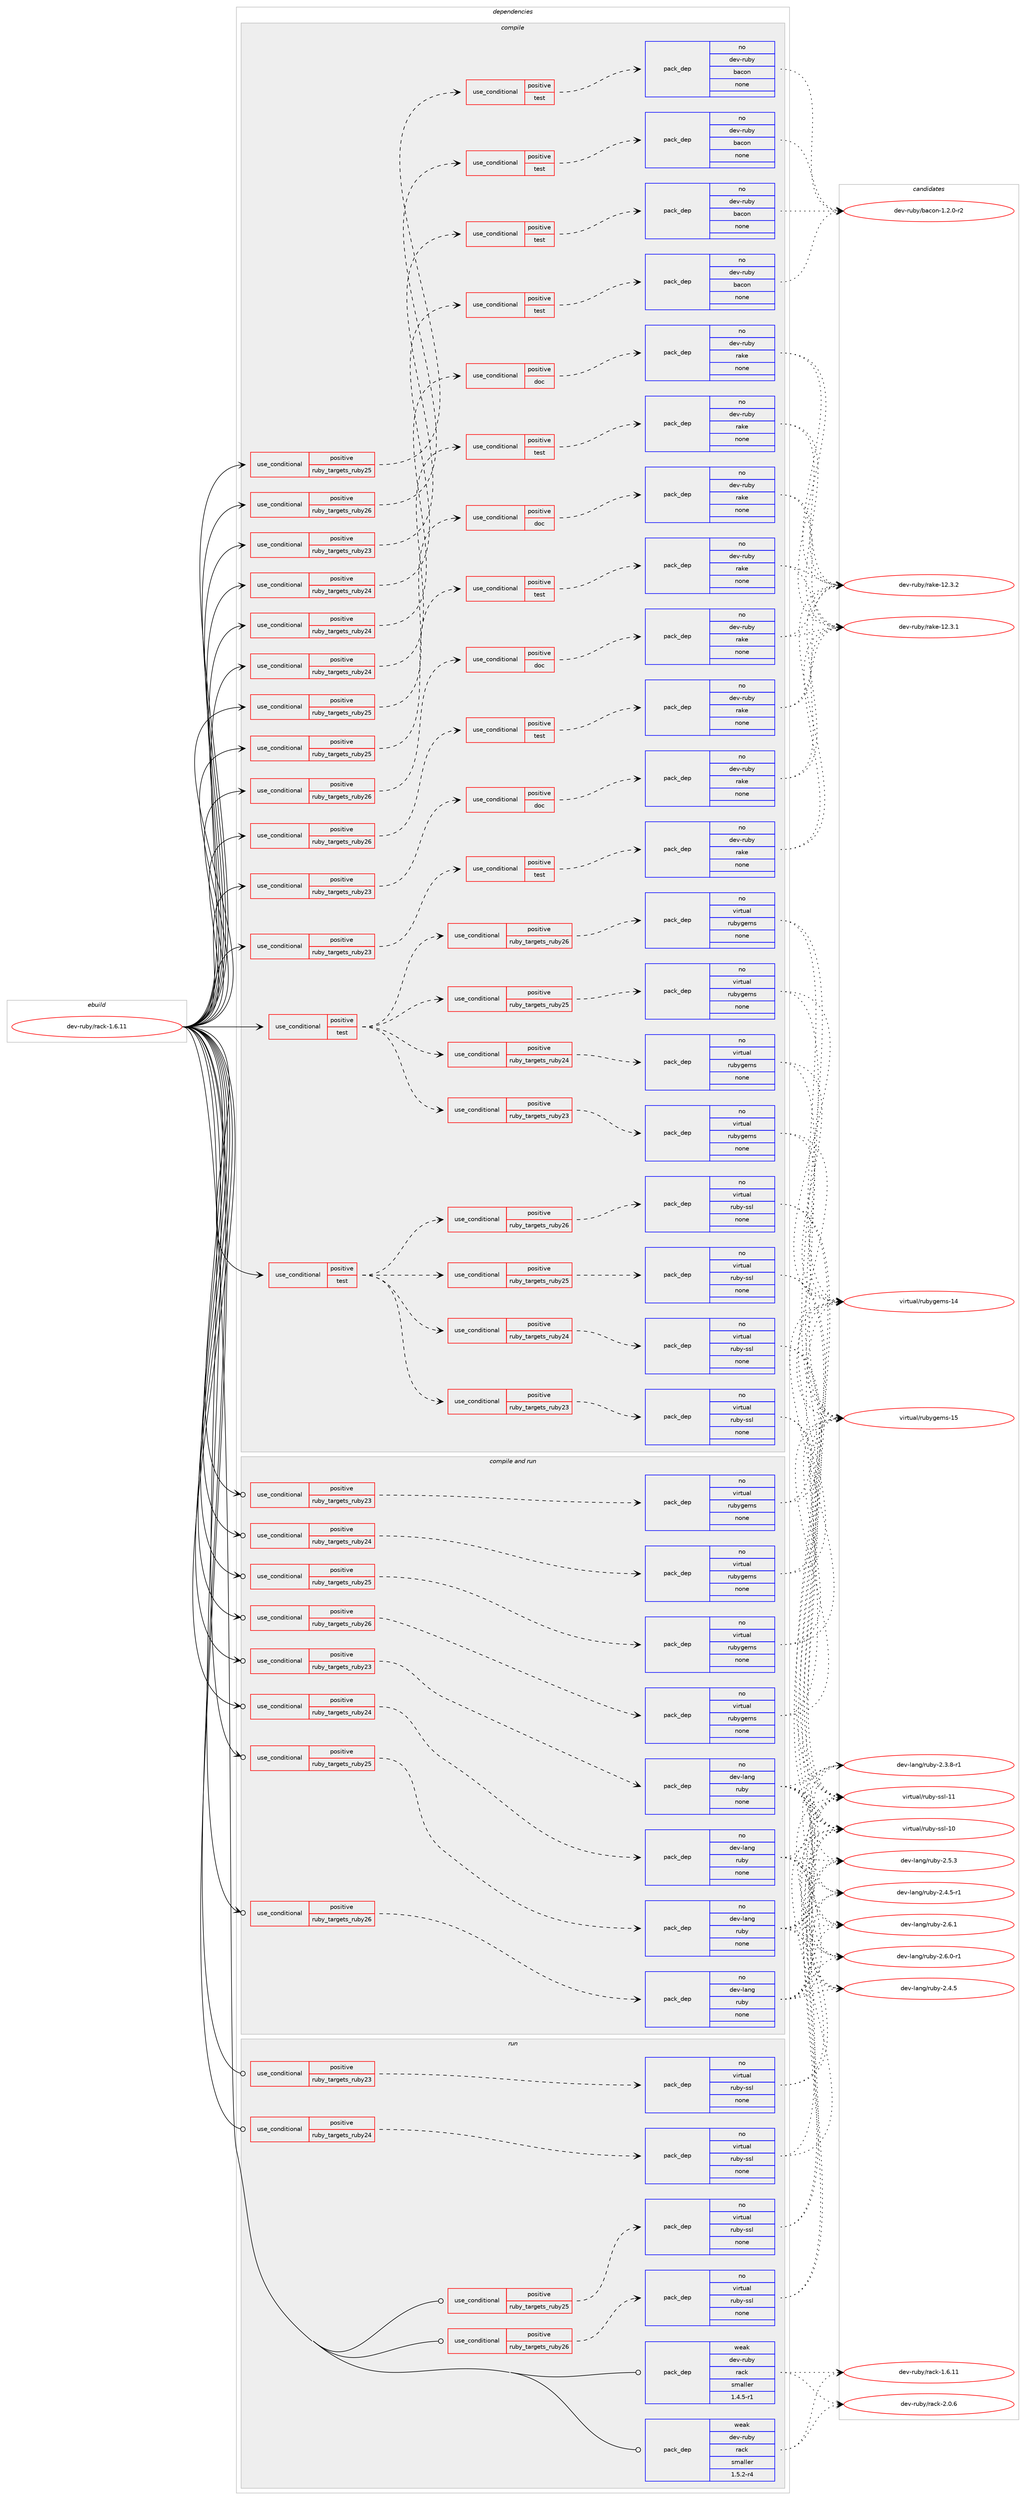 digraph prolog {

# *************
# Graph options
# *************

newrank=true;
concentrate=true;
compound=true;
graph [rankdir=LR,fontname=Helvetica,fontsize=10,ranksep=1.5];#, ranksep=2.5, nodesep=0.2];
edge  [arrowhead=vee];
node  [fontname=Helvetica,fontsize=10];

# **********
# The ebuild
# **********

subgraph cluster_leftcol {
color=gray;
rank=same;
label=<<i>ebuild</i>>;
id [label="dev-ruby/rack-1.6.11", color=red, width=4, href="../dev-ruby/rack-1.6.11.svg"];
}

# ****************
# The dependencies
# ****************

subgraph cluster_midcol {
color=gray;
label=<<i>dependencies</i>>;
subgraph cluster_compile {
fillcolor="#eeeeee";
style=filled;
label=<<i>compile</i>>;
subgraph cond410297 {
dependency1513225 [label=<<TABLE BORDER="0" CELLBORDER="1" CELLSPACING="0" CELLPADDING="4"><TR><TD ROWSPAN="3" CELLPADDING="10">use_conditional</TD></TR><TR><TD>positive</TD></TR><TR><TD>ruby_targets_ruby23</TD></TR></TABLE>>, shape=none, color=red];
subgraph cond410298 {
dependency1513226 [label=<<TABLE BORDER="0" CELLBORDER="1" CELLSPACING="0" CELLPADDING="4"><TR><TD ROWSPAN="3" CELLPADDING="10">use_conditional</TD></TR><TR><TD>positive</TD></TR><TR><TD>doc</TD></TR></TABLE>>, shape=none, color=red];
subgraph pack1079422 {
dependency1513227 [label=<<TABLE BORDER="0" CELLBORDER="1" CELLSPACING="0" CELLPADDING="4" WIDTH="220"><TR><TD ROWSPAN="6" CELLPADDING="30">pack_dep</TD></TR><TR><TD WIDTH="110">no</TD></TR><TR><TD>dev-ruby</TD></TR><TR><TD>rake</TD></TR><TR><TD>none</TD></TR><TR><TD></TD></TR></TABLE>>, shape=none, color=blue];
}
dependency1513226:e -> dependency1513227:w [weight=20,style="dashed",arrowhead="vee"];
}
dependency1513225:e -> dependency1513226:w [weight=20,style="dashed",arrowhead="vee"];
}
id:e -> dependency1513225:w [weight=20,style="solid",arrowhead="vee"];
subgraph cond410299 {
dependency1513228 [label=<<TABLE BORDER="0" CELLBORDER="1" CELLSPACING="0" CELLPADDING="4"><TR><TD ROWSPAN="3" CELLPADDING="10">use_conditional</TD></TR><TR><TD>positive</TD></TR><TR><TD>ruby_targets_ruby23</TD></TR></TABLE>>, shape=none, color=red];
subgraph cond410300 {
dependency1513229 [label=<<TABLE BORDER="0" CELLBORDER="1" CELLSPACING="0" CELLPADDING="4"><TR><TD ROWSPAN="3" CELLPADDING="10">use_conditional</TD></TR><TR><TD>positive</TD></TR><TR><TD>test</TD></TR></TABLE>>, shape=none, color=red];
subgraph pack1079423 {
dependency1513230 [label=<<TABLE BORDER="0" CELLBORDER="1" CELLSPACING="0" CELLPADDING="4" WIDTH="220"><TR><TD ROWSPAN="6" CELLPADDING="30">pack_dep</TD></TR><TR><TD WIDTH="110">no</TD></TR><TR><TD>dev-ruby</TD></TR><TR><TD>bacon</TD></TR><TR><TD>none</TD></TR><TR><TD></TD></TR></TABLE>>, shape=none, color=blue];
}
dependency1513229:e -> dependency1513230:w [weight=20,style="dashed",arrowhead="vee"];
}
dependency1513228:e -> dependency1513229:w [weight=20,style="dashed",arrowhead="vee"];
}
id:e -> dependency1513228:w [weight=20,style="solid",arrowhead="vee"];
subgraph cond410301 {
dependency1513231 [label=<<TABLE BORDER="0" CELLBORDER="1" CELLSPACING="0" CELLPADDING="4"><TR><TD ROWSPAN="3" CELLPADDING="10">use_conditional</TD></TR><TR><TD>positive</TD></TR><TR><TD>ruby_targets_ruby23</TD></TR></TABLE>>, shape=none, color=red];
subgraph cond410302 {
dependency1513232 [label=<<TABLE BORDER="0" CELLBORDER="1" CELLSPACING="0" CELLPADDING="4"><TR><TD ROWSPAN="3" CELLPADDING="10">use_conditional</TD></TR><TR><TD>positive</TD></TR><TR><TD>test</TD></TR></TABLE>>, shape=none, color=red];
subgraph pack1079424 {
dependency1513233 [label=<<TABLE BORDER="0" CELLBORDER="1" CELLSPACING="0" CELLPADDING="4" WIDTH="220"><TR><TD ROWSPAN="6" CELLPADDING="30">pack_dep</TD></TR><TR><TD WIDTH="110">no</TD></TR><TR><TD>dev-ruby</TD></TR><TR><TD>rake</TD></TR><TR><TD>none</TD></TR><TR><TD></TD></TR></TABLE>>, shape=none, color=blue];
}
dependency1513232:e -> dependency1513233:w [weight=20,style="dashed",arrowhead="vee"];
}
dependency1513231:e -> dependency1513232:w [weight=20,style="dashed",arrowhead="vee"];
}
id:e -> dependency1513231:w [weight=20,style="solid",arrowhead="vee"];
subgraph cond410303 {
dependency1513234 [label=<<TABLE BORDER="0" CELLBORDER="1" CELLSPACING="0" CELLPADDING="4"><TR><TD ROWSPAN="3" CELLPADDING="10">use_conditional</TD></TR><TR><TD>positive</TD></TR><TR><TD>ruby_targets_ruby24</TD></TR></TABLE>>, shape=none, color=red];
subgraph cond410304 {
dependency1513235 [label=<<TABLE BORDER="0" CELLBORDER="1" CELLSPACING="0" CELLPADDING="4"><TR><TD ROWSPAN="3" CELLPADDING="10">use_conditional</TD></TR><TR><TD>positive</TD></TR><TR><TD>doc</TD></TR></TABLE>>, shape=none, color=red];
subgraph pack1079425 {
dependency1513236 [label=<<TABLE BORDER="0" CELLBORDER="1" CELLSPACING="0" CELLPADDING="4" WIDTH="220"><TR><TD ROWSPAN="6" CELLPADDING="30">pack_dep</TD></TR><TR><TD WIDTH="110">no</TD></TR><TR><TD>dev-ruby</TD></TR><TR><TD>rake</TD></TR><TR><TD>none</TD></TR><TR><TD></TD></TR></TABLE>>, shape=none, color=blue];
}
dependency1513235:e -> dependency1513236:w [weight=20,style="dashed",arrowhead="vee"];
}
dependency1513234:e -> dependency1513235:w [weight=20,style="dashed",arrowhead="vee"];
}
id:e -> dependency1513234:w [weight=20,style="solid",arrowhead="vee"];
subgraph cond410305 {
dependency1513237 [label=<<TABLE BORDER="0" CELLBORDER="1" CELLSPACING="0" CELLPADDING="4"><TR><TD ROWSPAN="3" CELLPADDING="10">use_conditional</TD></TR><TR><TD>positive</TD></TR><TR><TD>ruby_targets_ruby24</TD></TR></TABLE>>, shape=none, color=red];
subgraph cond410306 {
dependency1513238 [label=<<TABLE BORDER="0" CELLBORDER="1" CELLSPACING="0" CELLPADDING="4"><TR><TD ROWSPAN="3" CELLPADDING="10">use_conditional</TD></TR><TR><TD>positive</TD></TR><TR><TD>test</TD></TR></TABLE>>, shape=none, color=red];
subgraph pack1079426 {
dependency1513239 [label=<<TABLE BORDER="0" CELLBORDER="1" CELLSPACING="0" CELLPADDING="4" WIDTH="220"><TR><TD ROWSPAN="6" CELLPADDING="30">pack_dep</TD></TR><TR><TD WIDTH="110">no</TD></TR><TR><TD>dev-ruby</TD></TR><TR><TD>bacon</TD></TR><TR><TD>none</TD></TR><TR><TD></TD></TR></TABLE>>, shape=none, color=blue];
}
dependency1513238:e -> dependency1513239:w [weight=20,style="dashed",arrowhead="vee"];
}
dependency1513237:e -> dependency1513238:w [weight=20,style="dashed",arrowhead="vee"];
}
id:e -> dependency1513237:w [weight=20,style="solid",arrowhead="vee"];
subgraph cond410307 {
dependency1513240 [label=<<TABLE BORDER="0" CELLBORDER="1" CELLSPACING="0" CELLPADDING="4"><TR><TD ROWSPAN="3" CELLPADDING="10">use_conditional</TD></TR><TR><TD>positive</TD></TR><TR><TD>ruby_targets_ruby24</TD></TR></TABLE>>, shape=none, color=red];
subgraph cond410308 {
dependency1513241 [label=<<TABLE BORDER="0" CELLBORDER="1" CELLSPACING="0" CELLPADDING="4"><TR><TD ROWSPAN="3" CELLPADDING="10">use_conditional</TD></TR><TR><TD>positive</TD></TR><TR><TD>test</TD></TR></TABLE>>, shape=none, color=red];
subgraph pack1079427 {
dependency1513242 [label=<<TABLE BORDER="0" CELLBORDER="1" CELLSPACING="0" CELLPADDING="4" WIDTH="220"><TR><TD ROWSPAN="6" CELLPADDING="30">pack_dep</TD></TR><TR><TD WIDTH="110">no</TD></TR><TR><TD>dev-ruby</TD></TR><TR><TD>rake</TD></TR><TR><TD>none</TD></TR><TR><TD></TD></TR></TABLE>>, shape=none, color=blue];
}
dependency1513241:e -> dependency1513242:w [weight=20,style="dashed",arrowhead="vee"];
}
dependency1513240:e -> dependency1513241:w [weight=20,style="dashed",arrowhead="vee"];
}
id:e -> dependency1513240:w [weight=20,style="solid",arrowhead="vee"];
subgraph cond410309 {
dependency1513243 [label=<<TABLE BORDER="0" CELLBORDER="1" CELLSPACING="0" CELLPADDING="4"><TR><TD ROWSPAN="3" CELLPADDING="10">use_conditional</TD></TR><TR><TD>positive</TD></TR><TR><TD>ruby_targets_ruby25</TD></TR></TABLE>>, shape=none, color=red];
subgraph cond410310 {
dependency1513244 [label=<<TABLE BORDER="0" CELLBORDER="1" CELLSPACING="0" CELLPADDING="4"><TR><TD ROWSPAN="3" CELLPADDING="10">use_conditional</TD></TR><TR><TD>positive</TD></TR><TR><TD>doc</TD></TR></TABLE>>, shape=none, color=red];
subgraph pack1079428 {
dependency1513245 [label=<<TABLE BORDER="0" CELLBORDER="1" CELLSPACING="0" CELLPADDING="4" WIDTH="220"><TR><TD ROWSPAN="6" CELLPADDING="30">pack_dep</TD></TR><TR><TD WIDTH="110">no</TD></TR><TR><TD>dev-ruby</TD></TR><TR><TD>rake</TD></TR><TR><TD>none</TD></TR><TR><TD></TD></TR></TABLE>>, shape=none, color=blue];
}
dependency1513244:e -> dependency1513245:w [weight=20,style="dashed",arrowhead="vee"];
}
dependency1513243:e -> dependency1513244:w [weight=20,style="dashed",arrowhead="vee"];
}
id:e -> dependency1513243:w [weight=20,style="solid",arrowhead="vee"];
subgraph cond410311 {
dependency1513246 [label=<<TABLE BORDER="0" CELLBORDER="1" CELLSPACING="0" CELLPADDING="4"><TR><TD ROWSPAN="3" CELLPADDING="10">use_conditional</TD></TR><TR><TD>positive</TD></TR><TR><TD>ruby_targets_ruby25</TD></TR></TABLE>>, shape=none, color=red];
subgraph cond410312 {
dependency1513247 [label=<<TABLE BORDER="0" CELLBORDER="1" CELLSPACING="0" CELLPADDING="4"><TR><TD ROWSPAN="3" CELLPADDING="10">use_conditional</TD></TR><TR><TD>positive</TD></TR><TR><TD>test</TD></TR></TABLE>>, shape=none, color=red];
subgraph pack1079429 {
dependency1513248 [label=<<TABLE BORDER="0" CELLBORDER="1" CELLSPACING="0" CELLPADDING="4" WIDTH="220"><TR><TD ROWSPAN="6" CELLPADDING="30">pack_dep</TD></TR><TR><TD WIDTH="110">no</TD></TR><TR><TD>dev-ruby</TD></TR><TR><TD>bacon</TD></TR><TR><TD>none</TD></TR><TR><TD></TD></TR></TABLE>>, shape=none, color=blue];
}
dependency1513247:e -> dependency1513248:w [weight=20,style="dashed",arrowhead="vee"];
}
dependency1513246:e -> dependency1513247:w [weight=20,style="dashed",arrowhead="vee"];
}
id:e -> dependency1513246:w [weight=20,style="solid",arrowhead="vee"];
subgraph cond410313 {
dependency1513249 [label=<<TABLE BORDER="0" CELLBORDER="1" CELLSPACING="0" CELLPADDING="4"><TR><TD ROWSPAN="3" CELLPADDING="10">use_conditional</TD></TR><TR><TD>positive</TD></TR><TR><TD>ruby_targets_ruby25</TD></TR></TABLE>>, shape=none, color=red];
subgraph cond410314 {
dependency1513250 [label=<<TABLE BORDER="0" CELLBORDER="1" CELLSPACING="0" CELLPADDING="4"><TR><TD ROWSPAN="3" CELLPADDING="10">use_conditional</TD></TR><TR><TD>positive</TD></TR><TR><TD>test</TD></TR></TABLE>>, shape=none, color=red];
subgraph pack1079430 {
dependency1513251 [label=<<TABLE BORDER="0" CELLBORDER="1" CELLSPACING="0" CELLPADDING="4" WIDTH="220"><TR><TD ROWSPAN="6" CELLPADDING="30">pack_dep</TD></TR><TR><TD WIDTH="110">no</TD></TR><TR><TD>dev-ruby</TD></TR><TR><TD>rake</TD></TR><TR><TD>none</TD></TR><TR><TD></TD></TR></TABLE>>, shape=none, color=blue];
}
dependency1513250:e -> dependency1513251:w [weight=20,style="dashed",arrowhead="vee"];
}
dependency1513249:e -> dependency1513250:w [weight=20,style="dashed",arrowhead="vee"];
}
id:e -> dependency1513249:w [weight=20,style="solid",arrowhead="vee"];
subgraph cond410315 {
dependency1513252 [label=<<TABLE BORDER="0" CELLBORDER="1" CELLSPACING="0" CELLPADDING="4"><TR><TD ROWSPAN="3" CELLPADDING="10">use_conditional</TD></TR><TR><TD>positive</TD></TR><TR><TD>ruby_targets_ruby26</TD></TR></TABLE>>, shape=none, color=red];
subgraph cond410316 {
dependency1513253 [label=<<TABLE BORDER="0" CELLBORDER="1" CELLSPACING="0" CELLPADDING="4"><TR><TD ROWSPAN="3" CELLPADDING="10">use_conditional</TD></TR><TR><TD>positive</TD></TR><TR><TD>doc</TD></TR></TABLE>>, shape=none, color=red];
subgraph pack1079431 {
dependency1513254 [label=<<TABLE BORDER="0" CELLBORDER="1" CELLSPACING="0" CELLPADDING="4" WIDTH="220"><TR><TD ROWSPAN="6" CELLPADDING="30">pack_dep</TD></TR><TR><TD WIDTH="110">no</TD></TR><TR><TD>dev-ruby</TD></TR><TR><TD>rake</TD></TR><TR><TD>none</TD></TR><TR><TD></TD></TR></TABLE>>, shape=none, color=blue];
}
dependency1513253:e -> dependency1513254:w [weight=20,style="dashed",arrowhead="vee"];
}
dependency1513252:e -> dependency1513253:w [weight=20,style="dashed",arrowhead="vee"];
}
id:e -> dependency1513252:w [weight=20,style="solid",arrowhead="vee"];
subgraph cond410317 {
dependency1513255 [label=<<TABLE BORDER="0" CELLBORDER="1" CELLSPACING="0" CELLPADDING="4"><TR><TD ROWSPAN="3" CELLPADDING="10">use_conditional</TD></TR><TR><TD>positive</TD></TR><TR><TD>ruby_targets_ruby26</TD></TR></TABLE>>, shape=none, color=red];
subgraph cond410318 {
dependency1513256 [label=<<TABLE BORDER="0" CELLBORDER="1" CELLSPACING="0" CELLPADDING="4"><TR><TD ROWSPAN="3" CELLPADDING="10">use_conditional</TD></TR><TR><TD>positive</TD></TR><TR><TD>test</TD></TR></TABLE>>, shape=none, color=red];
subgraph pack1079432 {
dependency1513257 [label=<<TABLE BORDER="0" CELLBORDER="1" CELLSPACING="0" CELLPADDING="4" WIDTH="220"><TR><TD ROWSPAN="6" CELLPADDING="30">pack_dep</TD></TR><TR><TD WIDTH="110">no</TD></TR><TR><TD>dev-ruby</TD></TR><TR><TD>bacon</TD></TR><TR><TD>none</TD></TR><TR><TD></TD></TR></TABLE>>, shape=none, color=blue];
}
dependency1513256:e -> dependency1513257:w [weight=20,style="dashed",arrowhead="vee"];
}
dependency1513255:e -> dependency1513256:w [weight=20,style="dashed",arrowhead="vee"];
}
id:e -> dependency1513255:w [weight=20,style="solid",arrowhead="vee"];
subgraph cond410319 {
dependency1513258 [label=<<TABLE BORDER="0" CELLBORDER="1" CELLSPACING="0" CELLPADDING="4"><TR><TD ROWSPAN="3" CELLPADDING="10">use_conditional</TD></TR><TR><TD>positive</TD></TR><TR><TD>ruby_targets_ruby26</TD></TR></TABLE>>, shape=none, color=red];
subgraph cond410320 {
dependency1513259 [label=<<TABLE BORDER="0" CELLBORDER="1" CELLSPACING="0" CELLPADDING="4"><TR><TD ROWSPAN="3" CELLPADDING="10">use_conditional</TD></TR><TR><TD>positive</TD></TR><TR><TD>test</TD></TR></TABLE>>, shape=none, color=red];
subgraph pack1079433 {
dependency1513260 [label=<<TABLE BORDER="0" CELLBORDER="1" CELLSPACING="0" CELLPADDING="4" WIDTH="220"><TR><TD ROWSPAN="6" CELLPADDING="30">pack_dep</TD></TR><TR><TD WIDTH="110">no</TD></TR><TR><TD>dev-ruby</TD></TR><TR><TD>rake</TD></TR><TR><TD>none</TD></TR><TR><TD></TD></TR></TABLE>>, shape=none, color=blue];
}
dependency1513259:e -> dependency1513260:w [weight=20,style="dashed",arrowhead="vee"];
}
dependency1513258:e -> dependency1513259:w [weight=20,style="dashed",arrowhead="vee"];
}
id:e -> dependency1513258:w [weight=20,style="solid",arrowhead="vee"];
subgraph cond410321 {
dependency1513261 [label=<<TABLE BORDER="0" CELLBORDER="1" CELLSPACING="0" CELLPADDING="4"><TR><TD ROWSPAN="3" CELLPADDING="10">use_conditional</TD></TR><TR><TD>positive</TD></TR><TR><TD>test</TD></TR></TABLE>>, shape=none, color=red];
subgraph cond410322 {
dependency1513262 [label=<<TABLE BORDER="0" CELLBORDER="1" CELLSPACING="0" CELLPADDING="4"><TR><TD ROWSPAN="3" CELLPADDING="10">use_conditional</TD></TR><TR><TD>positive</TD></TR><TR><TD>ruby_targets_ruby23</TD></TR></TABLE>>, shape=none, color=red];
subgraph pack1079434 {
dependency1513263 [label=<<TABLE BORDER="0" CELLBORDER="1" CELLSPACING="0" CELLPADDING="4" WIDTH="220"><TR><TD ROWSPAN="6" CELLPADDING="30">pack_dep</TD></TR><TR><TD WIDTH="110">no</TD></TR><TR><TD>virtual</TD></TR><TR><TD>ruby-ssl</TD></TR><TR><TD>none</TD></TR><TR><TD></TD></TR></TABLE>>, shape=none, color=blue];
}
dependency1513262:e -> dependency1513263:w [weight=20,style="dashed",arrowhead="vee"];
}
dependency1513261:e -> dependency1513262:w [weight=20,style="dashed",arrowhead="vee"];
subgraph cond410323 {
dependency1513264 [label=<<TABLE BORDER="0" CELLBORDER="1" CELLSPACING="0" CELLPADDING="4"><TR><TD ROWSPAN="3" CELLPADDING="10">use_conditional</TD></TR><TR><TD>positive</TD></TR><TR><TD>ruby_targets_ruby24</TD></TR></TABLE>>, shape=none, color=red];
subgraph pack1079435 {
dependency1513265 [label=<<TABLE BORDER="0" CELLBORDER="1" CELLSPACING="0" CELLPADDING="4" WIDTH="220"><TR><TD ROWSPAN="6" CELLPADDING="30">pack_dep</TD></TR><TR><TD WIDTH="110">no</TD></TR><TR><TD>virtual</TD></TR><TR><TD>ruby-ssl</TD></TR><TR><TD>none</TD></TR><TR><TD></TD></TR></TABLE>>, shape=none, color=blue];
}
dependency1513264:e -> dependency1513265:w [weight=20,style="dashed",arrowhead="vee"];
}
dependency1513261:e -> dependency1513264:w [weight=20,style="dashed",arrowhead="vee"];
subgraph cond410324 {
dependency1513266 [label=<<TABLE BORDER="0" CELLBORDER="1" CELLSPACING="0" CELLPADDING="4"><TR><TD ROWSPAN="3" CELLPADDING="10">use_conditional</TD></TR><TR><TD>positive</TD></TR><TR><TD>ruby_targets_ruby25</TD></TR></TABLE>>, shape=none, color=red];
subgraph pack1079436 {
dependency1513267 [label=<<TABLE BORDER="0" CELLBORDER="1" CELLSPACING="0" CELLPADDING="4" WIDTH="220"><TR><TD ROWSPAN="6" CELLPADDING="30">pack_dep</TD></TR><TR><TD WIDTH="110">no</TD></TR><TR><TD>virtual</TD></TR><TR><TD>ruby-ssl</TD></TR><TR><TD>none</TD></TR><TR><TD></TD></TR></TABLE>>, shape=none, color=blue];
}
dependency1513266:e -> dependency1513267:w [weight=20,style="dashed",arrowhead="vee"];
}
dependency1513261:e -> dependency1513266:w [weight=20,style="dashed",arrowhead="vee"];
subgraph cond410325 {
dependency1513268 [label=<<TABLE BORDER="0" CELLBORDER="1" CELLSPACING="0" CELLPADDING="4"><TR><TD ROWSPAN="3" CELLPADDING="10">use_conditional</TD></TR><TR><TD>positive</TD></TR><TR><TD>ruby_targets_ruby26</TD></TR></TABLE>>, shape=none, color=red];
subgraph pack1079437 {
dependency1513269 [label=<<TABLE BORDER="0" CELLBORDER="1" CELLSPACING="0" CELLPADDING="4" WIDTH="220"><TR><TD ROWSPAN="6" CELLPADDING="30">pack_dep</TD></TR><TR><TD WIDTH="110">no</TD></TR><TR><TD>virtual</TD></TR><TR><TD>ruby-ssl</TD></TR><TR><TD>none</TD></TR><TR><TD></TD></TR></TABLE>>, shape=none, color=blue];
}
dependency1513268:e -> dependency1513269:w [weight=20,style="dashed",arrowhead="vee"];
}
dependency1513261:e -> dependency1513268:w [weight=20,style="dashed",arrowhead="vee"];
}
id:e -> dependency1513261:w [weight=20,style="solid",arrowhead="vee"];
subgraph cond410326 {
dependency1513270 [label=<<TABLE BORDER="0" CELLBORDER="1" CELLSPACING="0" CELLPADDING="4"><TR><TD ROWSPAN="3" CELLPADDING="10">use_conditional</TD></TR><TR><TD>positive</TD></TR><TR><TD>test</TD></TR></TABLE>>, shape=none, color=red];
subgraph cond410327 {
dependency1513271 [label=<<TABLE BORDER="0" CELLBORDER="1" CELLSPACING="0" CELLPADDING="4"><TR><TD ROWSPAN="3" CELLPADDING="10">use_conditional</TD></TR><TR><TD>positive</TD></TR><TR><TD>ruby_targets_ruby23</TD></TR></TABLE>>, shape=none, color=red];
subgraph pack1079438 {
dependency1513272 [label=<<TABLE BORDER="0" CELLBORDER="1" CELLSPACING="0" CELLPADDING="4" WIDTH="220"><TR><TD ROWSPAN="6" CELLPADDING="30">pack_dep</TD></TR><TR><TD WIDTH="110">no</TD></TR><TR><TD>virtual</TD></TR><TR><TD>rubygems</TD></TR><TR><TD>none</TD></TR><TR><TD></TD></TR></TABLE>>, shape=none, color=blue];
}
dependency1513271:e -> dependency1513272:w [weight=20,style="dashed",arrowhead="vee"];
}
dependency1513270:e -> dependency1513271:w [weight=20,style="dashed",arrowhead="vee"];
subgraph cond410328 {
dependency1513273 [label=<<TABLE BORDER="0" CELLBORDER="1" CELLSPACING="0" CELLPADDING="4"><TR><TD ROWSPAN="3" CELLPADDING="10">use_conditional</TD></TR><TR><TD>positive</TD></TR><TR><TD>ruby_targets_ruby24</TD></TR></TABLE>>, shape=none, color=red];
subgraph pack1079439 {
dependency1513274 [label=<<TABLE BORDER="0" CELLBORDER="1" CELLSPACING="0" CELLPADDING="4" WIDTH="220"><TR><TD ROWSPAN="6" CELLPADDING="30">pack_dep</TD></TR><TR><TD WIDTH="110">no</TD></TR><TR><TD>virtual</TD></TR><TR><TD>rubygems</TD></TR><TR><TD>none</TD></TR><TR><TD></TD></TR></TABLE>>, shape=none, color=blue];
}
dependency1513273:e -> dependency1513274:w [weight=20,style="dashed",arrowhead="vee"];
}
dependency1513270:e -> dependency1513273:w [weight=20,style="dashed",arrowhead="vee"];
subgraph cond410329 {
dependency1513275 [label=<<TABLE BORDER="0" CELLBORDER="1" CELLSPACING="0" CELLPADDING="4"><TR><TD ROWSPAN="3" CELLPADDING="10">use_conditional</TD></TR><TR><TD>positive</TD></TR><TR><TD>ruby_targets_ruby25</TD></TR></TABLE>>, shape=none, color=red];
subgraph pack1079440 {
dependency1513276 [label=<<TABLE BORDER="0" CELLBORDER="1" CELLSPACING="0" CELLPADDING="4" WIDTH="220"><TR><TD ROWSPAN="6" CELLPADDING="30">pack_dep</TD></TR><TR><TD WIDTH="110">no</TD></TR><TR><TD>virtual</TD></TR><TR><TD>rubygems</TD></TR><TR><TD>none</TD></TR><TR><TD></TD></TR></TABLE>>, shape=none, color=blue];
}
dependency1513275:e -> dependency1513276:w [weight=20,style="dashed",arrowhead="vee"];
}
dependency1513270:e -> dependency1513275:w [weight=20,style="dashed",arrowhead="vee"];
subgraph cond410330 {
dependency1513277 [label=<<TABLE BORDER="0" CELLBORDER="1" CELLSPACING="0" CELLPADDING="4"><TR><TD ROWSPAN="3" CELLPADDING="10">use_conditional</TD></TR><TR><TD>positive</TD></TR><TR><TD>ruby_targets_ruby26</TD></TR></TABLE>>, shape=none, color=red];
subgraph pack1079441 {
dependency1513278 [label=<<TABLE BORDER="0" CELLBORDER="1" CELLSPACING="0" CELLPADDING="4" WIDTH="220"><TR><TD ROWSPAN="6" CELLPADDING="30">pack_dep</TD></TR><TR><TD WIDTH="110">no</TD></TR><TR><TD>virtual</TD></TR><TR><TD>rubygems</TD></TR><TR><TD>none</TD></TR><TR><TD></TD></TR></TABLE>>, shape=none, color=blue];
}
dependency1513277:e -> dependency1513278:w [weight=20,style="dashed",arrowhead="vee"];
}
dependency1513270:e -> dependency1513277:w [weight=20,style="dashed",arrowhead="vee"];
}
id:e -> dependency1513270:w [weight=20,style="solid",arrowhead="vee"];
}
subgraph cluster_compileandrun {
fillcolor="#eeeeee";
style=filled;
label=<<i>compile and run</i>>;
subgraph cond410331 {
dependency1513279 [label=<<TABLE BORDER="0" CELLBORDER="1" CELLSPACING="0" CELLPADDING="4"><TR><TD ROWSPAN="3" CELLPADDING="10">use_conditional</TD></TR><TR><TD>positive</TD></TR><TR><TD>ruby_targets_ruby23</TD></TR></TABLE>>, shape=none, color=red];
subgraph pack1079442 {
dependency1513280 [label=<<TABLE BORDER="0" CELLBORDER="1" CELLSPACING="0" CELLPADDING="4" WIDTH="220"><TR><TD ROWSPAN="6" CELLPADDING="30">pack_dep</TD></TR><TR><TD WIDTH="110">no</TD></TR><TR><TD>dev-lang</TD></TR><TR><TD>ruby</TD></TR><TR><TD>none</TD></TR><TR><TD></TD></TR></TABLE>>, shape=none, color=blue];
}
dependency1513279:e -> dependency1513280:w [weight=20,style="dashed",arrowhead="vee"];
}
id:e -> dependency1513279:w [weight=20,style="solid",arrowhead="odotvee"];
subgraph cond410332 {
dependency1513281 [label=<<TABLE BORDER="0" CELLBORDER="1" CELLSPACING="0" CELLPADDING="4"><TR><TD ROWSPAN="3" CELLPADDING="10">use_conditional</TD></TR><TR><TD>positive</TD></TR><TR><TD>ruby_targets_ruby23</TD></TR></TABLE>>, shape=none, color=red];
subgraph pack1079443 {
dependency1513282 [label=<<TABLE BORDER="0" CELLBORDER="1" CELLSPACING="0" CELLPADDING="4" WIDTH="220"><TR><TD ROWSPAN="6" CELLPADDING="30">pack_dep</TD></TR><TR><TD WIDTH="110">no</TD></TR><TR><TD>virtual</TD></TR><TR><TD>rubygems</TD></TR><TR><TD>none</TD></TR><TR><TD></TD></TR></TABLE>>, shape=none, color=blue];
}
dependency1513281:e -> dependency1513282:w [weight=20,style="dashed",arrowhead="vee"];
}
id:e -> dependency1513281:w [weight=20,style="solid",arrowhead="odotvee"];
subgraph cond410333 {
dependency1513283 [label=<<TABLE BORDER="0" CELLBORDER="1" CELLSPACING="0" CELLPADDING="4"><TR><TD ROWSPAN="3" CELLPADDING="10">use_conditional</TD></TR><TR><TD>positive</TD></TR><TR><TD>ruby_targets_ruby24</TD></TR></TABLE>>, shape=none, color=red];
subgraph pack1079444 {
dependency1513284 [label=<<TABLE BORDER="0" CELLBORDER="1" CELLSPACING="0" CELLPADDING="4" WIDTH="220"><TR><TD ROWSPAN="6" CELLPADDING="30">pack_dep</TD></TR><TR><TD WIDTH="110">no</TD></TR><TR><TD>dev-lang</TD></TR><TR><TD>ruby</TD></TR><TR><TD>none</TD></TR><TR><TD></TD></TR></TABLE>>, shape=none, color=blue];
}
dependency1513283:e -> dependency1513284:w [weight=20,style="dashed",arrowhead="vee"];
}
id:e -> dependency1513283:w [weight=20,style="solid",arrowhead="odotvee"];
subgraph cond410334 {
dependency1513285 [label=<<TABLE BORDER="0" CELLBORDER="1" CELLSPACING="0" CELLPADDING="4"><TR><TD ROWSPAN="3" CELLPADDING="10">use_conditional</TD></TR><TR><TD>positive</TD></TR><TR><TD>ruby_targets_ruby24</TD></TR></TABLE>>, shape=none, color=red];
subgraph pack1079445 {
dependency1513286 [label=<<TABLE BORDER="0" CELLBORDER="1" CELLSPACING="0" CELLPADDING="4" WIDTH="220"><TR><TD ROWSPAN="6" CELLPADDING="30">pack_dep</TD></TR><TR><TD WIDTH="110">no</TD></TR><TR><TD>virtual</TD></TR><TR><TD>rubygems</TD></TR><TR><TD>none</TD></TR><TR><TD></TD></TR></TABLE>>, shape=none, color=blue];
}
dependency1513285:e -> dependency1513286:w [weight=20,style="dashed",arrowhead="vee"];
}
id:e -> dependency1513285:w [weight=20,style="solid",arrowhead="odotvee"];
subgraph cond410335 {
dependency1513287 [label=<<TABLE BORDER="0" CELLBORDER="1" CELLSPACING="0" CELLPADDING="4"><TR><TD ROWSPAN="3" CELLPADDING="10">use_conditional</TD></TR><TR><TD>positive</TD></TR><TR><TD>ruby_targets_ruby25</TD></TR></TABLE>>, shape=none, color=red];
subgraph pack1079446 {
dependency1513288 [label=<<TABLE BORDER="0" CELLBORDER="1" CELLSPACING="0" CELLPADDING="4" WIDTH="220"><TR><TD ROWSPAN="6" CELLPADDING="30">pack_dep</TD></TR><TR><TD WIDTH="110">no</TD></TR><TR><TD>dev-lang</TD></TR><TR><TD>ruby</TD></TR><TR><TD>none</TD></TR><TR><TD></TD></TR></TABLE>>, shape=none, color=blue];
}
dependency1513287:e -> dependency1513288:w [weight=20,style="dashed",arrowhead="vee"];
}
id:e -> dependency1513287:w [weight=20,style="solid",arrowhead="odotvee"];
subgraph cond410336 {
dependency1513289 [label=<<TABLE BORDER="0" CELLBORDER="1" CELLSPACING="0" CELLPADDING="4"><TR><TD ROWSPAN="3" CELLPADDING="10">use_conditional</TD></TR><TR><TD>positive</TD></TR><TR><TD>ruby_targets_ruby25</TD></TR></TABLE>>, shape=none, color=red];
subgraph pack1079447 {
dependency1513290 [label=<<TABLE BORDER="0" CELLBORDER="1" CELLSPACING="0" CELLPADDING="4" WIDTH="220"><TR><TD ROWSPAN="6" CELLPADDING="30">pack_dep</TD></TR><TR><TD WIDTH="110">no</TD></TR><TR><TD>virtual</TD></TR><TR><TD>rubygems</TD></TR><TR><TD>none</TD></TR><TR><TD></TD></TR></TABLE>>, shape=none, color=blue];
}
dependency1513289:e -> dependency1513290:w [weight=20,style="dashed",arrowhead="vee"];
}
id:e -> dependency1513289:w [weight=20,style="solid",arrowhead="odotvee"];
subgraph cond410337 {
dependency1513291 [label=<<TABLE BORDER="0" CELLBORDER="1" CELLSPACING="0" CELLPADDING="4"><TR><TD ROWSPAN="3" CELLPADDING="10">use_conditional</TD></TR><TR><TD>positive</TD></TR><TR><TD>ruby_targets_ruby26</TD></TR></TABLE>>, shape=none, color=red];
subgraph pack1079448 {
dependency1513292 [label=<<TABLE BORDER="0" CELLBORDER="1" CELLSPACING="0" CELLPADDING="4" WIDTH="220"><TR><TD ROWSPAN="6" CELLPADDING="30">pack_dep</TD></TR><TR><TD WIDTH="110">no</TD></TR><TR><TD>dev-lang</TD></TR><TR><TD>ruby</TD></TR><TR><TD>none</TD></TR><TR><TD></TD></TR></TABLE>>, shape=none, color=blue];
}
dependency1513291:e -> dependency1513292:w [weight=20,style="dashed",arrowhead="vee"];
}
id:e -> dependency1513291:w [weight=20,style="solid",arrowhead="odotvee"];
subgraph cond410338 {
dependency1513293 [label=<<TABLE BORDER="0" CELLBORDER="1" CELLSPACING="0" CELLPADDING="4"><TR><TD ROWSPAN="3" CELLPADDING="10">use_conditional</TD></TR><TR><TD>positive</TD></TR><TR><TD>ruby_targets_ruby26</TD></TR></TABLE>>, shape=none, color=red];
subgraph pack1079449 {
dependency1513294 [label=<<TABLE BORDER="0" CELLBORDER="1" CELLSPACING="0" CELLPADDING="4" WIDTH="220"><TR><TD ROWSPAN="6" CELLPADDING="30">pack_dep</TD></TR><TR><TD WIDTH="110">no</TD></TR><TR><TD>virtual</TD></TR><TR><TD>rubygems</TD></TR><TR><TD>none</TD></TR><TR><TD></TD></TR></TABLE>>, shape=none, color=blue];
}
dependency1513293:e -> dependency1513294:w [weight=20,style="dashed",arrowhead="vee"];
}
id:e -> dependency1513293:w [weight=20,style="solid",arrowhead="odotvee"];
}
subgraph cluster_run {
fillcolor="#eeeeee";
style=filled;
label=<<i>run</i>>;
subgraph cond410339 {
dependency1513295 [label=<<TABLE BORDER="0" CELLBORDER="1" CELLSPACING="0" CELLPADDING="4"><TR><TD ROWSPAN="3" CELLPADDING="10">use_conditional</TD></TR><TR><TD>positive</TD></TR><TR><TD>ruby_targets_ruby23</TD></TR></TABLE>>, shape=none, color=red];
subgraph pack1079450 {
dependency1513296 [label=<<TABLE BORDER="0" CELLBORDER="1" CELLSPACING="0" CELLPADDING="4" WIDTH="220"><TR><TD ROWSPAN="6" CELLPADDING="30">pack_dep</TD></TR><TR><TD WIDTH="110">no</TD></TR><TR><TD>virtual</TD></TR><TR><TD>ruby-ssl</TD></TR><TR><TD>none</TD></TR><TR><TD></TD></TR></TABLE>>, shape=none, color=blue];
}
dependency1513295:e -> dependency1513296:w [weight=20,style="dashed",arrowhead="vee"];
}
id:e -> dependency1513295:w [weight=20,style="solid",arrowhead="odot"];
subgraph cond410340 {
dependency1513297 [label=<<TABLE BORDER="0" CELLBORDER="1" CELLSPACING="0" CELLPADDING="4"><TR><TD ROWSPAN="3" CELLPADDING="10">use_conditional</TD></TR><TR><TD>positive</TD></TR><TR><TD>ruby_targets_ruby24</TD></TR></TABLE>>, shape=none, color=red];
subgraph pack1079451 {
dependency1513298 [label=<<TABLE BORDER="0" CELLBORDER="1" CELLSPACING="0" CELLPADDING="4" WIDTH="220"><TR><TD ROWSPAN="6" CELLPADDING="30">pack_dep</TD></TR><TR><TD WIDTH="110">no</TD></TR><TR><TD>virtual</TD></TR><TR><TD>ruby-ssl</TD></TR><TR><TD>none</TD></TR><TR><TD></TD></TR></TABLE>>, shape=none, color=blue];
}
dependency1513297:e -> dependency1513298:w [weight=20,style="dashed",arrowhead="vee"];
}
id:e -> dependency1513297:w [weight=20,style="solid",arrowhead="odot"];
subgraph cond410341 {
dependency1513299 [label=<<TABLE BORDER="0" CELLBORDER="1" CELLSPACING="0" CELLPADDING="4"><TR><TD ROWSPAN="3" CELLPADDING="10">use_conditional</TD></TR><TR><TD>positive</TD></TR><TR><TD>ruby_targets_ruby25</TD></TR></TABLE>>, shape=none, color=red];
subgraph pack1079452 {
dependency1513300 [label=<<TABLE BORDER="0" CELLBORDER="1" CELLSPACING="0" CELLPADDING="4" WIDTH="220"><TR><TD ROWSPAN="6" CELLPADDING="30">pack_dep</TD></TR><TR><TD WIDTH="110">no</TD></TR><TR><TD>virtual</TD></TR><TR><TD>ruby-ssl</TD></TR><TR><TD>none</TD></TR><TR><TD></TD></TR></TABLE>>, shape=none, color=blue];
}
dependency1513299:e -> dependency1513300:w [weight=20,style="dashed",arrowhead="vee"];
}
id:e -> dependency1513299:w [weight=20,style="solid",arrowhead="odot"];
subgraph cond410342 {
dependency1513301 [label=<<TABLE BORDER="0" CELLBORDER="1" CELLSPACING="0" CELLPADDING="4"><TR><TD ROWSPAN="3" CELLPADDING="10">use_conditional</TD></TR><TR><TD>positive</TD></TR><TR><TD>ruby_targets_ruby26</TD></TR></TABLE>>, shape=none, color=red];
subgraph pack1079453 {
dependency1513302 [label=<<TABLE BORDER="0" CELLBORDER="1" CELLSPACING="0" CELLPADDING="4" WIDTH="220"><TR><TD ROWSPAN="6" CELLPADDING="30">pack_dep</TD></TR><TR><TD WIDTH="110">no</TD></TR><TR><TD>virtual</TD></TR><TR><TD>ruby-ssl</TD></TR><TR><TD>none</TD></TR><TR><TD></TD></TR></TABLE>>, shape=none, color=blue];
}
dependency1513301:e -> dependency1513302:w [weight=20,style="dashed",arrowhead="vee"];
}
id:e -> dependency1513301:w [weight=20,style="solid",arrowhead="odot"];
subgraph pack1079454 {
dependency1513303 [label=<<TABLE BORDER="0" CELLBORDER="1" CELLSPACING="0" CELLPADDING="4" WIDTH="220"><TR><TD ROWSPAN="6" CELLPADDING="30">pack_dep</TD></TR><TR><TD WIDTH="110">weak</TD></TR><TR><TD>dev-ruby</TD></TR><TR><TD>rack</TD></TR><TR><TD>smaller</TD></TR><TR><TD>1.4.5-r1</TD></TR></TABLE>>, shape=none, color=blue];
}
id:e -> dependency1513303:w [weight=20,style="solid",arrowhead="odot"];
subgraph pack1079455 {
dependency1513304 [label=<<TABLE BORDER="0" CELLBORDER="1" CELLSPACING="0" CELLPADDING="4" WIDTH="220"><TR><TD ROWSPAN="6" CELLPADDING="30">pack_dep</TD></TR><TR><TD WIDTH="110">weak</TD></TR><TR><TD>dev-ruby</TD></TR><TR><TD>rack</TD></TR><TR><TD>smaller</TD></TR><TR><TD>1.5.2-r4</TD></TR></TABLE>>, shape=none, color=blue];
}
id:e -> dependency1513304:w [weight=20,style="solid",arrowhead="odot"];
}
}

# **************
# The candidates
# **************

subgraph cluster_choices {
rank=same;
color=gray;
label=<<i>candidates</i>>;

subgraph choice1079422 {
color=black;
nodesep=1;
choice1001011184511411798121471149710710145495046514649 [label="dev-ruby/rake-12.3.1", color=red, width=4,href="../dev-ruby/rake-12.3.1.svg"];
choice1001011184511411798121471149710710145495046514650 [label="dev-ruby/rake-12.3.2", color=red, width=4,href="../dev-ruby/rake-12.3.2.svg"];
dependency1513227:e -> choice1001011184511411798121471149710710145495046514649:w [style=dotted,weight="100"];
dependency1513227:e -> choice1001011184511411798121471149710710145495046514650:w [style=dotted,weight="100"];
}
subgraph choice1079423 {
color=black;
nodesep=1;
choice1001011184511411798121479897991111104549465046484511450 [label="dev-ruby/bacon-1.2.0-r2", color=red, width=4,href="../dev-ruby/bacon-1.2.0-r2.svg"];
dependency1513230:e -> choice1001011184511411798121479897991111104549465046484511450:w [style=dotted,weight="100"];
}
subgraph choice1079424 {
color=black;
nodesep=1;
choice1001011184511411798121471149710710145495046514649 [label="dev-ruby/rake-12.3.1", color=red, width=4,href="../dev-ruby/rake-12.3.1.svg"];
choice1001011184511411798121471149710710145495046514650 [label="dev-ruby/rake-12.3.2", color=red, width=4,href="../dev-ruby/rake-12.3.2.svg"];
dependency1513233:e -> choice1001011184511411798121471149710710145495046514649:w [style=dotted,weight="100"];
dependency1513233:e -> choice1001011184511411798121471149710710145495046514650:w [style=dotted,weight="100"];
}
subgraph choice1079425 {
color=black;
nodesep=1;
choice1001011184511411798121471149710710145495046514649 [label="dev-ruby/rake-12.3.1", color=red, width=4,href="../dev-ruby/rake-12.3.1.svg"];
choice1001011184511411798121471149710710145495046514650 [label="dev-ruby/rake-12.3.2", color=red, width=4,href="../dev-ruby/rake-12.3.2.svg"];
dependency1513236:e -> choice1001011184511411798121471149710710145495046514649:w [style=dotted,weight="100"];
dependency1513236:e -> choice1001011184511411798121471149710710145495046514650:w [style=dotted,weight="100"];
}
subgraph choice1079426 {
color=black;
nodesep=1;
choice1001011184511411798121479897991111104549465046484511450 [label="dev-ruby/bacon-1.2.0-r2", color=red, width=4,href="../dev-ruby/bacon-1.2.0-r2.svg"];
dependency1513239:e -> choice1001011184511411798121479897991111104549465046484511450:w [style=dotted,weight="100"];
}
subgraph choice1079427 {
color=black;
nodesep=1;
choice1001011184511411798121471149710710145495046514649 [label="dev-ruby/rake-12.3.1", color=red, width=4,href="../dev-ruby/rake-12.3.1.svg"];
choice1001011184511411798121471149710710145495046514650 [label="dev-ruby/rake-12.3.2", color=red, width=4,href="../dev-ruby/rake-12.3.2.svg"];
dependency1513242:e -> choice1001011184511411798121471149710710145495046514649:w [style=dotted,weight="100"];
dependency1513242:e -> choice1001011184511411798121471149710710145495046514650:w [style=dotted,weight="100"];
}
subgraph choice1079428 {
color=black;
nodesep=1;
choice1001011184511411798121471149710710145495046514649 [label="dev-ruby/rake-12.3.1", color=red, width=4,href="../dev-ruby/rake-12.3.1.svg"];
choice1001011184511411798121471149710710145495046514650 [label="dev-ruby/rake-12.3.2", color=red, width=4,href="../dev-ruby/rake-12.3.2.svg"];
dependency1513245:e -> choice1001011184511411798121471149710710145495046514649:w [style=dotted,weight="100"];
dependency1513245:e -> choice1001011184511411798121471149710710145495046514650:w [style=dotted,weight="100"];
}
subgraph choice1079429 {
color=black;
nodesep=1;
choice1001011184511411798121479897991111104549465046484511450 [label="dev-ruby/bacon-1.2.0-r2", color=red, width=4,href="../dev-ruby/bacon-1.2.0-r2.svg"];
dependency1513248:e -> choice1001011184511411798121479897991111104549465046484511450:w [style=dotted,weight="100"];
}
subgraph choice1079430 {
color=black;
nodesep=1;
choice1001011184511411798121471149710710145495046514649 [label="dev-ruby/rake-12.3.1", color=red, width=4,href="../dev-ruby/rake-12.3.1.svg"];
choice1001011184511411798121471149710710145495046514650 [label="dev-ruby/rake-12.3.2", color=red, width=4,href="../dev-ruby/rake-12.3.2.svg"];
dependency1513251:e -> choice1001011184511411798121471149710710145495046514649:w [style=dotted,weight="100"];
dependency1513251:e -> choice1001011184511411798121471149710710145495046514650:w [style=dotted,weight="100"];
}
subgraph choice1079431 {
color=black;
nodesep=1;
choice1001011184511411798121471149710710145495046514649 [label="dev-ruby/rake-12.3.1", color=red, width=4,href="../dev-ruby/rake-12.3.1.svg"];
choice1001011184511411798121471149710710145495046514650 [label="dev-ruby/rake-12.3.2", color=red, width=4,href="../dev-ruby/rake-12.3.2.svg"];
dependency1513254:e -> choice1001011184511411798121471149710710145495046514649:w [style=dotted,weight="100"];
dependency1513254:e -> choice1001011184511411798121471149710710145495046514650:w [style=dotted,weight="100"];
}
subgraph choice1079432 {
color=black;
nodesep=1;
choice1001011184511411798121479897991111104549465046484511450 [label="dev-ruby/bacon-1.2.0-r2", color=red, width=4,href="../dev-ruby/bacon-1.2.0-r2.svg"];
dependency1513257:e -> choice1001011184511411798121479897991111104549465046484511450:w [style=dotted,weight="100"];
}
subgraph choice1079433 {
color=black;
nodesep=1;
choice1001011184511411798121471149710710145495046514649 [label="dev-ruby/rake-12.3.1", color=red, width=4,href="../dev-ruby/rake-12.3.1.svg"];
choice1001011184511411798121471149710710145495046514650 [label="dev-ruby/rake-12.3.2", color=red, width=4,href="../dev-ruby/rake-12.3.2.svg"];
dependency1513260:e -> choice1001011184511411798121471149710710145495046514649:w [style=dotted,weight="100"];
dependency1513260:e -> choice1001011184511411798121471149710710145495046514650:w [style=dotted,weight="100"];
}
subgraph choice1079434 {
color=black;
nodesep=1;
choice11810511411611797108471141179812145115115108454948 [label="virtual/ruby-ssl-10", color=red, width=4,href="../virtual/ruby-ssl-10.svg"];
choice11810511411611797108471141179812145115115108454949 [label="virtual/ruby-ssl-11", color=red, width=4,href="../virtual/ruby-ssl-11.svg"];
dependency1513263:e -> choice11810511411611797108471141179812145115115108454948:w [style=dotted,weight="100"];
dependency1513263:e -> choice11810511411611797108471141179812145115115108454949:w [style=dotted,weight="100"];
}
subgraph choice1079435 {
color=black;
nodesep=1;
choice11810511411611797108471141179812145115115108454948 [label="virtual/ruby-ssl-10", color=red, width=4,href="../virtual/ruby-ssl-10.svg"];
choice11810511411611797108471141179812145115115108454949 [label="virtual/ruby-ssl-11", color=red, width=4,href="../virtual/ruby-ssl-11.svg"];
dependency1513265:e -> choice11810511411611797108471141179812145115115108454948:w [style=dotted,weight="100"];
dependency1513265:e -> choice11810511411611797108471141179812145115115108454949:w [style=dotted,weight="100"];
}
subgraph choice1079436 {
color=black;
nodesep=1;
choice11810511411611797108471141179812145115115108454948 [label="virtual/ruby-ssl-10", color=red, width=4,href="../virtual/ruby-ssl-10.svg"];
choice11810511411611797108471141179812145115115108454949 [label="virtual/ruby-ssl-11", color=red, width=4,href="../virtual/ruby-ssl-11.svg"];
dependency1513267:e -> choice11810511411611797108471141179812145115115108454948:w [style=dotted,weight="100"];
dependency1513267:e -> choice11810511411611797108471141179812145115115108454949:w [style=dotted,weight="100"];
}
subgraph choice1079437 {
color=black;
nodesep=1;
choice11810511411611797108471141179812145115115108454948 [label="virtual/ruby-ssl-10", color=red, width=4,href="../virtual/ruby-ssl-10.svg"];
choice11810511411611797108471141179812145115115108454949 [label="virtual/ruby-ssl-11", color=red, width=4,href="../virtual/ruby-ssl-11.svg"];
dependency1513269:e -> choice11810511411611797108471141179812145115115108454948:w [style=dotted,weight="100"];
dependency1513269:e -> choice11810511411611797108471141179812145115115108454949:w [style=dotted,weight="100"];
}
subgraph choice1079438 {
color=black;
nodesep=1;
choice118105114116117971084711411798121103101109115454952 [label="virtual/rubygems-14", color=red, width=4,href="../virtual/rubygems-14.svg"];
choice118105114116117971084711411798121103101109115454953 [label="virtual/rubygems-15", color=red, width=4,href="../virtual/rubygems-15.svg"];
dependency1513272:e -> choice118105114116117971084711411798121103101109115454952:w [style=dotted,weight="100"];
dependency1513272:e -> choice118105114116117971084711411798121103101109115454953:w [style=dotted,weight="100"];
}
subgraph choice1079439 {
color=black;
nodesep=1;
choice118105114116117971084711411798121103101109115454952 [label="virtual/rubygems-14", color=red, width=4,href="../virtual/rubygems-14.svg"];
choice118105114116117971084711411798121103101109115454953 [label="virtual/rubygems-15", color=red, width=4,href="../virtual/rubygems-15.svg"];
dependency1513274:e -> choice118105114116117971084711411798121103101109115454952:w [style=dotted,weight="100"];
dependency1513274:e -> choice118105114116117971084711411798121103101109115454953:w [style=dotted,weight="100"];
}
subgraph choice1079440 {
color=black;
nodesep=1;
choice118105114116117971084711411798121103101109115454952 [label="virtual/rubygems-14", color=red, width=4,href="../virtual/rubygems-14.svg"];
choice118105114116117971084711411798121103101109115454953 [label="virtual/rubygems-15", color=red, width=4,href="../virtual/rubygems-15.svg"];
dependency1513276:e -> choice118105114116117971084711411798121103101109115454952:w [style=dotted,weight="100"];
dependency1513276:e -> choice118105114116117971084711411798121103101109115454953:w [style=dotted,weight="100"];
}
subgraph choice1079441 {
color=black;
nodesep=1;
choice118105114116117971084711411798121103101109115454952 [label="virtual/rubygems-14", color=red, width=4,href="../virtual/rubygems-14.svg"];
choice118105114116117971084711411798121103101109115454953 [label="virtual/rubygems-15", color=red, width=4,href="../virtual/rubygems-15.svg"];
dependency1513278:e -> choice118105114116117971084711411798121103101109115454952:w [style=dotted,weight="100"];
dependency1513278:e -> choice118105114116117971084711411798121103101109115454953:w [style=dotted,weight="100"];
}
subgraph choice1079442 {
color=black;
nodesep=1;
choice100101118451089711010347114117981214550465146564511449 [label="dev-lang/ruby-2.3.8-r1", color=red, width=4,href="../dev-lang/ruby-2.3.8-r1.svg"];
choice10010111845108971101034711411798121455046524653 [label="dev-lang/ruby-2.4.5", color=red, width=4,href="../dev-lang/ruby-2.4.5.svg"];
choice100101118451089711010347114117981214550465246534511449 [label="dev-lang/ruby-2.4.5-r1", color=red, width=4,href="../dev-lang/ruby-2.4.5-r1.svg"];
choice10010111845108971101034711411798121455046534651 [label="dev-lang/ruby-2.5.3", color=red, width=4,href="../dev-lang/ruby-2.5.3.svg"];
choice100101118451089711010347114117981214550465446484511449 [label="dev-lang/ruby-2.6.0-r1", color=red, width=4,href="../dev-lang/ruby-2.6.0-r1.svg"];
choice10010111845108971101034711411798121455046544649 [label="dev-lang/ruby-2.6.1", color=red, width=4,href="../dev-lang/ruby-2.6.1.svg"];
dependency1513280:e -> choice100101118451089711010347114117981214550465146564511449:w [style=dotted,weight="100"];
dependency1513280:e -> choice10010111845108971101034711411798121455046524653:w [style=dotted,weight="100"];
dependency1513280:e -> choice100101118451089711010347114117981214550465246534511449:w [style=dotted,weight="100"];
dependency1513280:e -> choice10010111845108971101034711411798121455046534651:w [style=dotted,weight="100"];
dependency1513280:e -> choice100101118451089711010347114117981214550465446484511449:w [style=dotted,weight="100"];
dependency1513280:e -> choice10010111845108971101034711411798121455046544649:w [style=dotted,weight="100"];
}
subgraph choice1079443 {
color=black;
nodesep=1;
choice118105114116117971084711411798121103101109115454952 [label="virtual/rubygems-14", color=red, width=4,href="../virtual/rubygems-14.svg"];
choice118105114116117971084711411798121103101109115454953 [label="virtual/rubygems-15", color=red, width=4,href="../virtual/rubygems-15.svg"];
dependency1513282:e -> choice118105114116117971084711411798121103101109115454952:w [style=dotted,weight="100"];
dependency1513282:e -> choice118105114116117971084711411798121103101109115454953:w [style=dotted,weight="100"];
}
subgraph choice1079444 {
color=black;
nodesep=1;
choice100101118451089711010347114117981214550465146564511449 [label="dev-lang/ruby-2.3.8-r1", color=red, width=4,href="../dev-lang/ruby-2.3.8-r1.svg"];
choice10010111845108971101034711411798121455046524653 [label="dev-lang/ruby-2.4.5", color=red, width=4,href="../dev-lang/ruby-2.4.5.svg"];
choice100101118451089711010347114117981214550465246534511449 [label="dev-lang/ruby-2.4.5-r1", color=red, width=4,href="../dev-lang/ruby-2.4.5-r1.svg"];
choice10010111845108971101034711411798121455046534651 [label="dev-lang/ruby-2.5.3", color=red, width=4,href="../dev-lang/ruby-2.5.3.svg"];
choice100101118451089711010347114117981214550465446484511449 [label="dev-lang/ruby-2.6.0-r1", color=red, width=4,href="../dev-lang/ruby-2.6.0-r1.svg"];
choice10010111845108971101034711411798121455046544649 [label="dev-lang/ruby-2.6.1", color=red, width=4,href="../dev-lang/ruby-2.6.1.svg"];
dependency1513284:e -> choice100101118451089711010347114117981214550465146564511449:w [style=dotted,weight="100"];
dependency1513284:e -> choice10010111845108971101034711411798121455046524653:w [style=dotted,weight="100"];
dependency1513284:e -> choice100101118451089711010347114117981214550465246534511449:w [style=dotted,weight="100"];
dependency1513284:e -> choice10010111845108971101034711411798121455046534651:w [style=dotted,weight="100"];
dependency1513284:e -> choice100101118451089711010347114117981214550465446484511449:w [style=dotted,weight="100"];
dependency1513284:e -> choice10010111845108971101034711411798121455046544649:w [style=dotted,weight="100"];
}
subgraph choice1079445 {
color=black;
nodesep=1;
choice118105114116117971084711411798121103101109115454952 [label="virtual/rubygems-14", color=red, width=4,href="../virtual/rubygems-14.svg"];
choice118105114116117971084711411798121103101109115454953 [label="virtual/rubygems-15", color=red, width=4,href="../virtual/rubygems-15.svg"];
dependency1513286:e -> choice118105114116117971084711411798121103101109115454952:w [style=dotted,weight="100"];
dependency1513286:e -> choice118105114116117971084711411798121103101109115454953:w [style=dotted,weight="100"];
}
subgraph choice1079446 {
color=black;
nodesep=1;
choice100101118451089711010347114117981214550465146564511449 [label="dev-lang/ruby-2.3.8-r1", color=red, width=4,href="../dev-lang/ruby-2.3.8-r1.svg"];
choice10010111845108971101034711411798121455046524653 [label="dev-lang/ruby-2.4.5", color=red, width=4,href="../dev-lang/ruby-2.4.5.svg"];
choice100101118451089711010347114117981214550465246534511449 [label="dev-lang/ruby-2.4.5-r1", color=red, width=4,href="../dev-lang/ruby-2.4.5-r1.svg"];
choice10010111845108971101034711411798121455046534651 [label="dev-lang/ruby-2.5.3", color=red, width=4,href="../dev-lang/ruby-2.5.3.svg"];
choice100101118451089711010347114117981214550465446484511449 [label="dev-lang/ruby-2.6.0-r1", color=red, width=4,href="../dev-lang/ruby-2.6.0-r1.svg"];
choice10010111845108971101034711411798121455046544649 [label="dev-lang/ruby-2.6.1", color=red, width=4,href="../dev-lang/ruby-2.6.1.svg"];
dependency1513288:e -> choice100101118451089711010347114117981214550465146564511449:w [style=dotted,weight="100"];
dependency1513288:e -> choice10010111845108971101034711411798121455046524653:w [style=dotted,weight="100"];
dependency1513288:e -> choice100101118451089711010347114117981214550465246534511449:w [style=dotted,weight="100"];
dependency1513288:e -> choice10010111845108971101034711411798121455046534651:w [style=dotted,weight="100"];
dependency1513288:e -> choice100101118451089711010347114117981214550465446484511449:w [style=dotted,weight="100"];
dependency1513288:e -> choice10010111845108971101034711411798121455046544649:w [style=dotted,weight="100"];
}
subgraph choice1079447 {
color=black;
nodesep=1;
choice118105114116117971084711411798121103101109115454952 [label="virtual/rubygems-14", color=red, width=4,href="../virtual/rubygems-14.svg"];
choice118105114116117971084711411798121103101109115454953 [label="virtual/rubygems-15", color=red, width=4,href="../virtual/rubygems-15.svg"];
dependency1513290:e -> choice118105114116117971084711411798121103101109115454952:w [style=dotted,weight="100"];
dependency1513290:e -> choice118105114116117971084711411798121103101109115454953:w [style=dotted,weight="100"];
}
subgraph choice1079448 {
color=black;
nodesep=1;
choice100101118451089711010347114117981214550465146564511449 [label="dev-lang/ruby-2.3.8-r1", color=red, width=4,href="../dev-lang/ruby-2.3.8-r1.svg"];
choice10010111845108971101034711411798121455046524653 [label="dev-lang/ruby-2.4.5", color=red, width=4,href="../dev-lang/ruby-2.4.5.svg"];
choice100101118451089711010347114117981214550465246534511449 [label="dev-lang/ruby-2.4.5-r1", color=red, width=4,href="../dev-lang/ruby-2.4.5-r1.svg"];
choice10010111845108971101034711411798121455046534651 [label="dev-lang/ruby-2.5.3", color=red, width=4,href="../dev-lang/ruby-2.5.3.svg"];
choice100101118451089711010347114117981214550465446484511449 [label="dev-lang/ruby-2.6.0-r1", color=red, width=4,href="../dev-lang/ruby-2.6.0-r1.svg"];
choice10010111845108971101034711411798121455046544649 [label="dev-lang/ruby-2.6.1", color=red, width=4,href="../dev-lang/ruby-2.6.1.svg"];
dependency1513292:e -> choice100101118451089711010347114117981214550465146564511449:w [style=dotted,weight="100"];
dependency1513292:e -> choice10010111845108971101034711411798121455046524653:w [style=dotted,weight="100"];
dependency1513292:e -> choice100101118451089711010347114117981214550465246534511449:w [style=dotted,weight="100"];
dependency1513292:e -> choice10010111845108971101034711411798121455046534651:w [style=dotted,weight="100"];
dependency1513292:e -> choice100101118451089711010347114117981214550465446484511449:w [style=dotted,weight="100"];
dependency1513292:e -> choice10010111845108971101034711411798121455046544649:w [style=dotted,weight="100"];
}
subgraph choice1079449 {
color=black;
nodesep=1;
choice118105114116117971084711411798121103101109115454952 [label="virtual/rubygems-14", color=red, width=4,href="../virtual/rubygems-14.svg"];
choice118105114116117971084711411798121103101109115454953 [label="virtual/rubygems-15", color=red, width=4,href="../virtual/rubygems-15.svg"];
dependency1513294:e -> choice118105114116117971084711411798121103101109115454952:w [style=dotted,weight="100"];
dependency1513294:e -> choice118105114116117971084711411798121103101109115454953:w [style=dotted,weight="100"];
}
subgraph choice1079450 {
color=black;
nodesep=1;
choice11810511411611797108471141179812145115115108454948 [label="virtual/ruby-ssl-10", color=red, width=4,href="../virtual/ruby-ssl-10.svg"];
choice11810511411611797108471141179812145115115108454949 [label="virtual/ruby-ssl-11", color=red, width=4,href="../virtual/ruby-ssl-11.svg"];
dependency1513296:e -> choice11810511411611797108471141179812145115115108454948:w [style=dotted,weight="100"];
dependency1513296:e -> choice11810511411611797108471141179812145115115108454949:w [style=dotted,weight="100"];
}
subgraph choice1079451 {
color=black;
nodesep=1;
choice11810511411611797108471141179812145115115108454948 [label="virtual/ruby-ssl-10", color=red, width=4,href="../virtual/ruby-ssl-10.svg"];
choice11810511411611797108471141179812145115115108454949 [label="virtual/ruby-ssl-11", color=red, width=4,href="../virtual/ruby-ssl-11.svg"];
dependency1513298:e -> choice11810511411611797108471141179812145115115108454948:w [style=dotted,weight="100"];
dependency1513298:e -> choice11810511411611797108471141179812145115115108454949:w [style=dotted,weight="100"];
}
subgraph choice1079452 {
color=black;
nodesep=1;
choice11810511411611797108471141179812145115115108454948 [label="virtual/ruby-ssl-10", color=red, width=4,href="../virtual/ruby-ssl-10.svg"];
choice11810511411611797108471141179812145115115108454949 [label="virtual/ruby-ssl-11", color=red, width=4,href="../virtual/ruby-ssl-11.svg"];
dependency1513300:e -> choice11810511411611797108471141179812145115115108454948:w [style=dotted,weight="100"];
dependency1513300:e -> choice11810511411611797108471141179812145115115108454949:w [style=dotted,weight="100"];
}
subgraph choice1079453 {
color=black;
nodesep=1;
choice11810511411611797108471141179812145115115108454948 [label="virtual/ruby-ssl-10", color=red, width=4,href="../virtual/ruby-ssl-10.svg"];
choice11810511411611797108471141179812145115115108454949 [label="virtual/ruby-ssl-11", color=red, width=4,href="../virtual/ruby-ssl-11.svg"];
dependency1513302:e -> choice11810511411611797108471141179812145115115108454948:w [style=dotted,weight="100"];
dependency1513302:e -> choice11810511411611797108471141179812145115115108454949:w [style=dotted,weight="100"];
}
subgraph choice1079454 {
color=black;
nodesep=1;
choice100101118451141179812147114979910745494654464949 [label="dev-ruby/rack-1.6.11", color=red, width=4,href="../dev-ruby/rack-1.6.11.svg"];
choice1001011184511411798121471149799107455046484654 [label="dev-ruby/rack-2.0.6", color=red, width=4,href="../dev-ruby/rack-2.0.6.svg"];
dependency1513303:e -> choice100101118451141179812147114979910745494654464949:w [style=dotted,weight="100"];
dependency1513303:e -> choice1001011184511411798121471149799107455046484654:w [style=dotted,weight="100"];
}
subgraph choice1079455 {
color=black;
nodesep=1;
choice100101118451141179812147114979910745494654464949 [label="dev-ruby/rack-1.6.11", color=red, width=4,href="../dev-ruby/rack-1.6.11.svg"];
choice1001011184511411798121471149799107455046484654 [label="dev-ruby/rack-2.0.6", color=red, width=4,href="../dev-ruby/rack-2.0.6.svg"];
dependency1513304:e -> choice100101118451141179812147114979910745494654464949:w [style=dotted,weight="100"];
dependency1513304:e -> choice1001011184511411798121471149799107455046484654:w [style=dotted,weight="100"];
}
}

}
